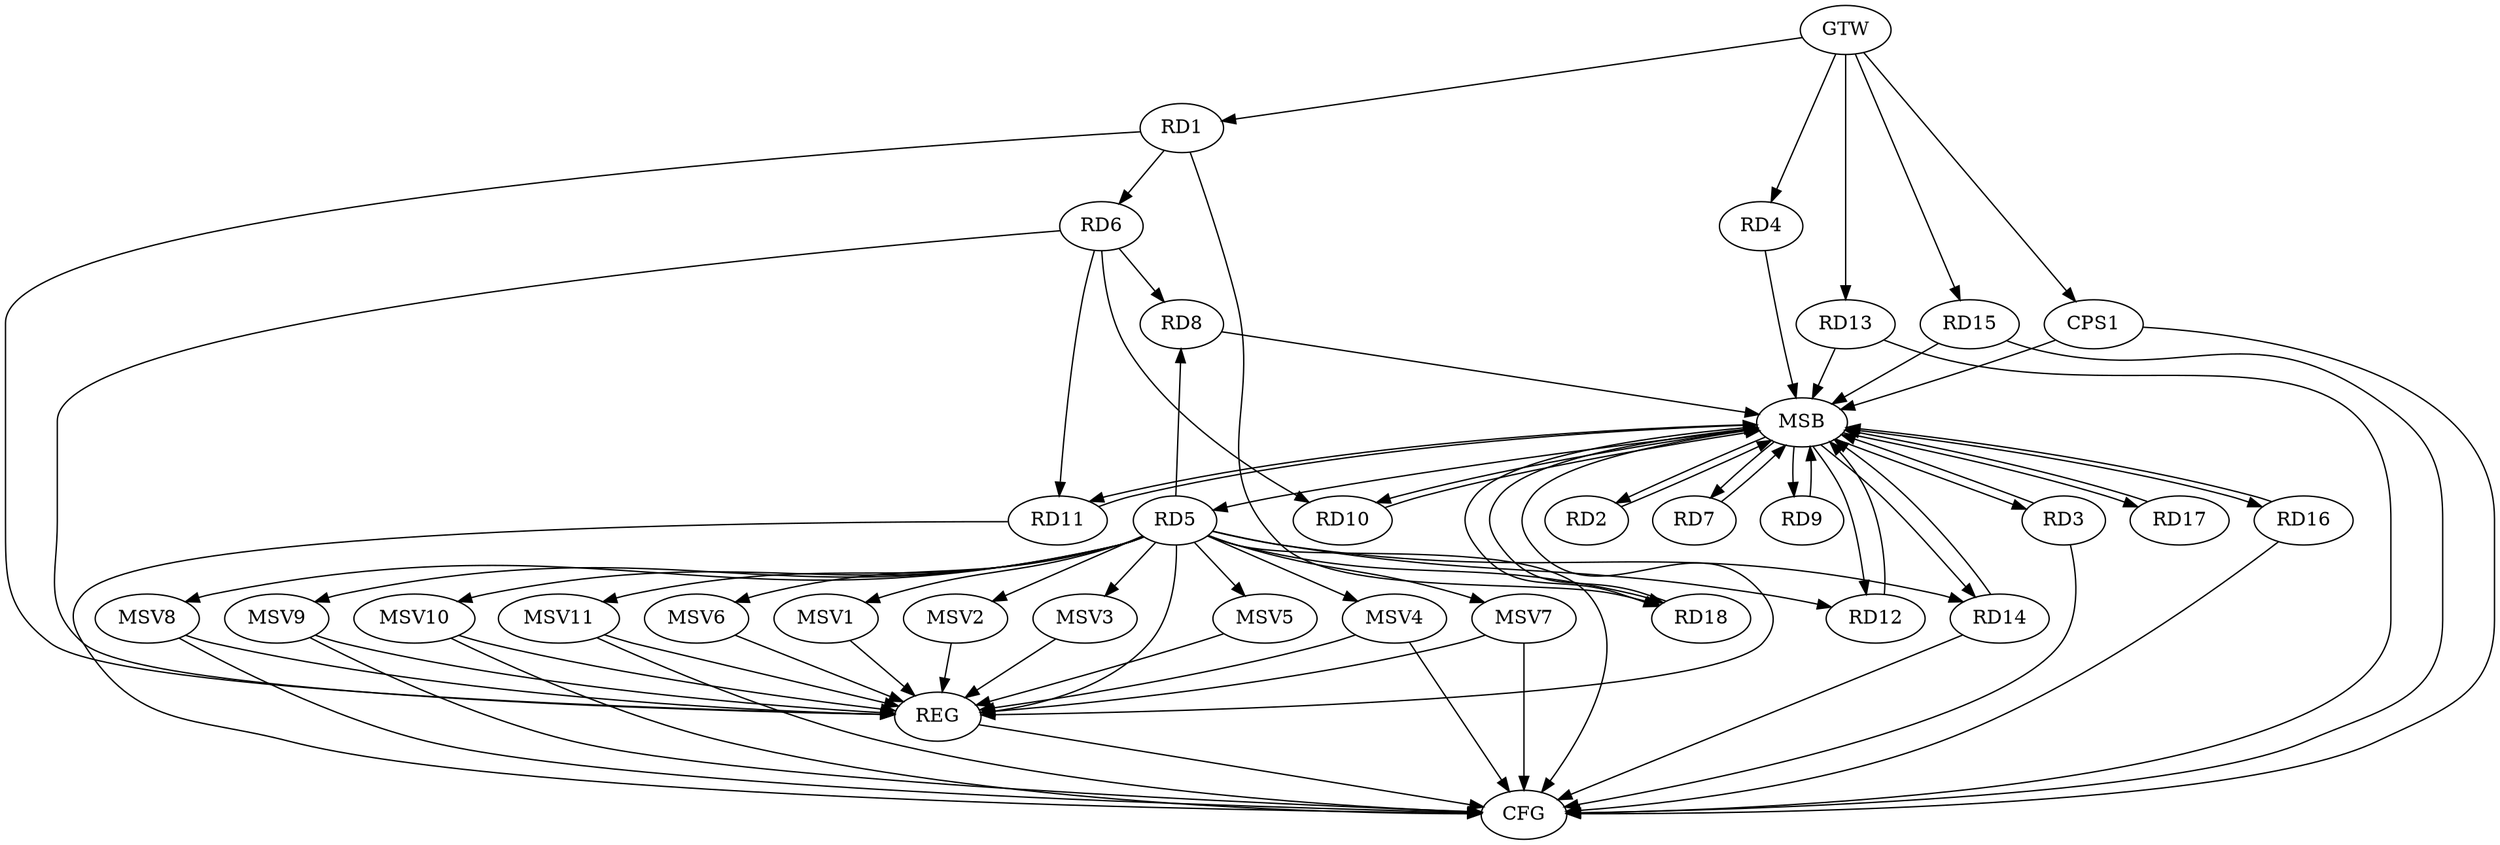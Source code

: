 strict digraph G {
  RD1 [ label="RD1" ];
  RD2 [ label="RD2" ];
  RD3 [ label="RD3" ];
  RD4 [ label="RD4" ];
  RD5 [ label="RD5" ];
  RD6 [ label="RD6" ];
  RD7 [ label="RD7" ];
  RD8 [ label="RD8" ];
  RD9 [ label="RD9" ];
  RD10 [ label="RD10" ];
  RD11 [ label="RD11" ];
  RD12 [ label="RD12" ];
  RD13 [ label="RD13" ];
  RD14 [ label="RD14" ];
  RD15 [ label="RD15" ];
  RD16 [ label="RD16" ];
  RD17 [ label="RD17" ];
  RD18 [ label="RD18" ];
  CPS1 [ label="CPS1" ];
  GTW [ label="GTW" ];
  REG [ label="REG" ];
  MSB [ label="MSB" ];
  CFG [ label="CFG" ];
  MSV1 [ label="MSV1" ];
  MSV2 [ label="MSV2" ];
  MSV3 [ label="MSV3" ];
  MSV4 [ label="MSV4" ];
  MSV5 [ label="MSV5" ];
  MSV6 [ label="MSV6" ];
  MSV7 [ label="MSV7" ];
  MSV8 [ label="MSV8" ];
  MSV9 [ label="MSV9" ];
  MSV10 [ label="MSV10" ];
  MSV11 [ label="MSV11" ];
  RD1 -> RD6;
  RD1 -> RD18;
  RD5 -> RD8;
  RD5 -> RD12;
  RD5 -> RD14;
  RD5 -> RD18;
  RD6 -> RD8;
  RD6 -> RD10;
  RD6 -> RD11;
  GTW -> RD1;
  GTW -> RD4;
  GTW -> RD13;
  GTW -> RD15;
  GTW -> CPS1;
  RD1 -> REG;
  RD5 -> REG;
  RD6 -> REG;
  RD2 -> MSB;
  MSB -> REG;
  RD3 -> MSB;
  MSB -> RD7;
  MSB -> RD12;
  RD4 -> MSB;
  MSB -> RD9;
  MSB -> RD11;
  RD7 -> MSB;
  RD8 -> MSB;
  MSB -> RD17;
  RD9 -> MSB;
  MSB -> RD2;
  MSB -> RD5;
  MSB -> RD18;
  RD10 -> MSB;
  RD11 -> MSB;
  MSB -> RD14;
  MSB -> RD16;
  RD12 -> MSB;
  RD13 -> MSB;
  RD14 -> MSB;
  RD15 -> MSB;
  RD16 -> MSB;
  MSB -> RD3;
  RD17 -> MSB;
  MSB -> RD10;
  RD18 -> MSB;
  CPS1 -> MSB;
  RD5 -> CFG;
  RD11 -> CFG;
  RD13 -> CFG;
  RD15 -> CFG;
  CPS1 -> CFG;
  RD3 -> CFG;
  RD14 -> CFG;
  RD16 -> CFG;
  REG -> CFG;
  RD5 -> MSV1;
  MSV1 -> REG;
  RD5 -> MSV2;
  MSV2 -> REG;
  RD5 -> MSV3;
  MSV3 -> REG;
  RD5 -> MSV4;
  RD5 -> MSV5;
  RD5 -> MSV6;
  MSV4 -> REG;
  MSV4 -> CFG;
  MSV5 -> REG;
  MSV6 -> REG;
  RD5 -> MSV7;
  MSV7 -> REG;
  MSV7 -> CFG;
  RD5 -> MSV8;
  MSV8 -> REG;
  MSV8 -> CFG;
  RD5 -> MSV9;
  MSV9 -> REG;
  MSV9 -> CFG;
  RD5 -> MSV10;
  MSV10 -> REG;
  MSV10 -> CFG;
  RD5 -> MSV11;
  MSV11 -> REG;
  MSV11 -> CFG;
}
